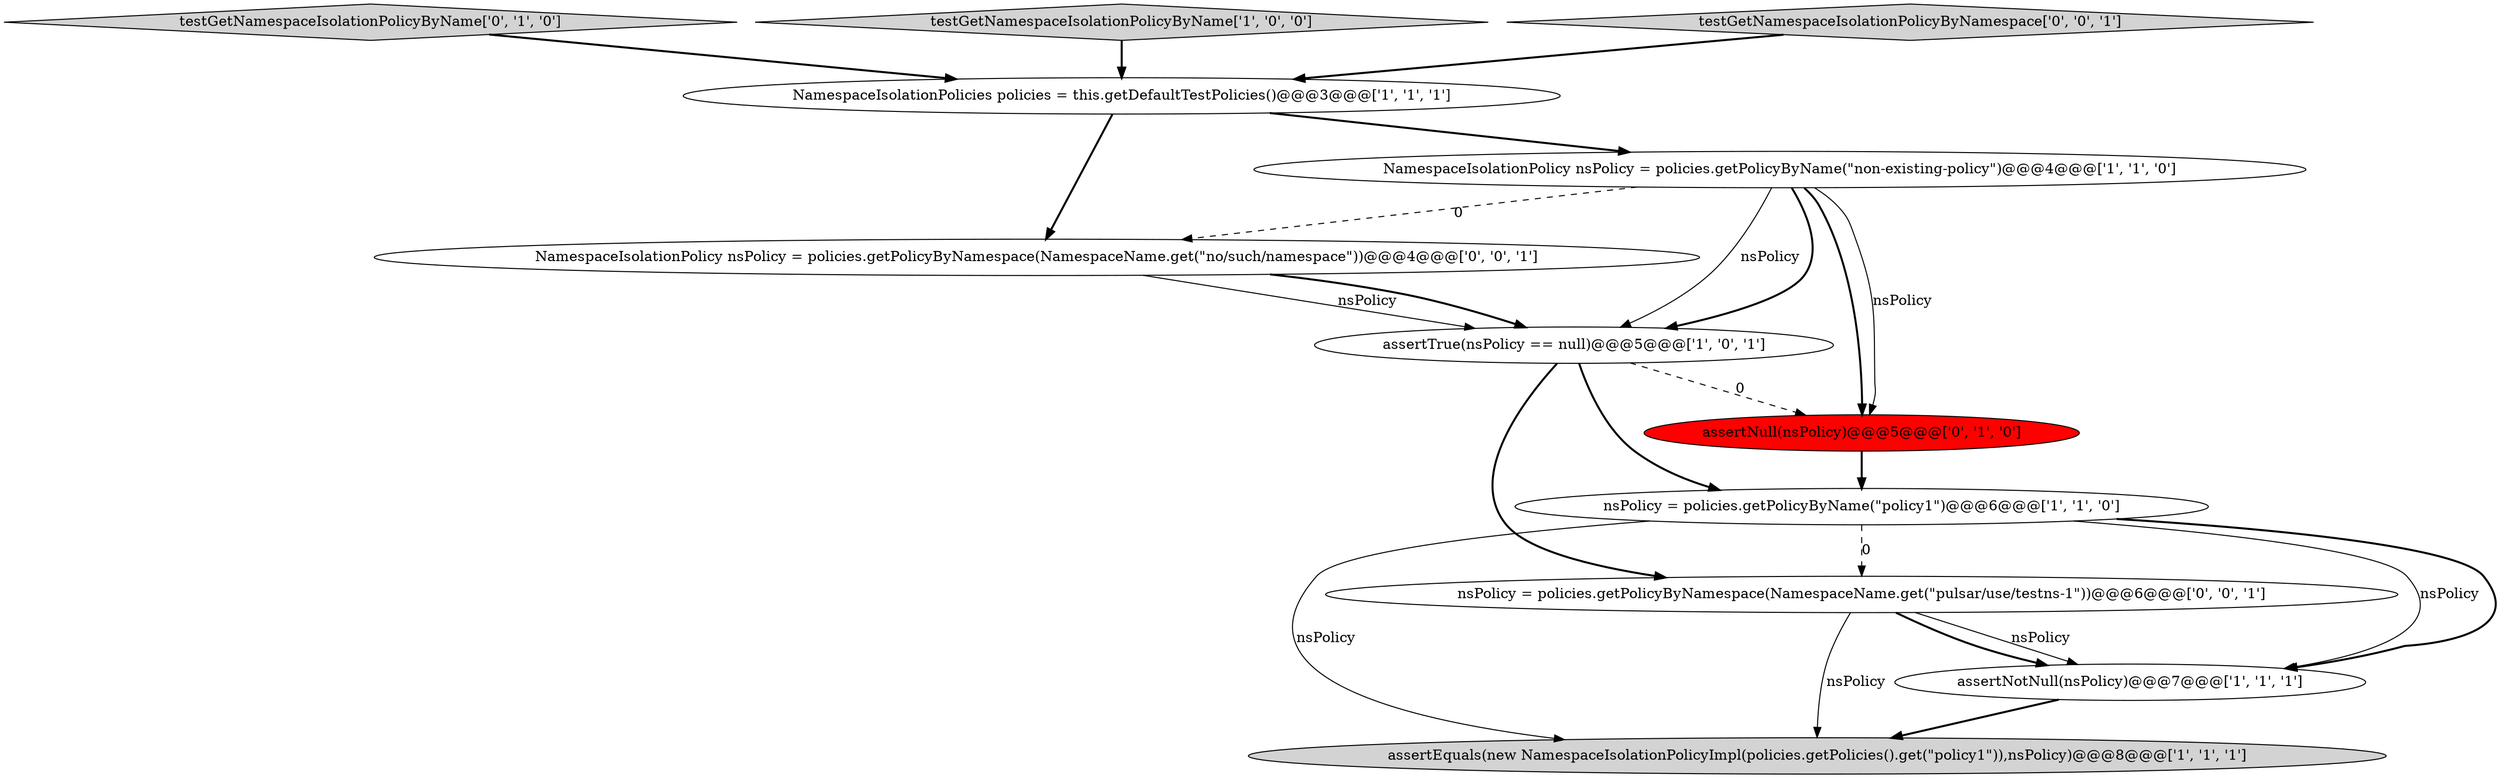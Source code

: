 digraph {
7 [style = filled, label = "testGetNamespaceIsolationPolicyByName['0', '1', '0']", fillcolor = lightgray, shape = diamond image = "AAA0AAABBB2BBB"];
2 [style = filled, label = "assertNotNull(nsPolicy)@@@7@@@['1', '1', '1']", fillcolor = white, shape = ellipse image = "AAA0AAABBB1BBB"];
6 [style = filled, label = "testGetNamespaceIsolationPolicyByName['1', '0', '0']", fillcolor = lightgray, shape = diamond image = "AAA0AAABBB1BBB"];
8 [style = filled, label = "assertNull(nsPolicy)@@@5@@@['0', '1', '0']", fillcolor = red, shape = ellipse image = "AAA1AAABBB2BBB"];
9 [style = filled, label = "testGetNamespaceIsolationPolicyByNamespace['0', '0', '1']", fillcolor = lightgray, shape = diamond image = "AAA0AAABBB3BBB"];
10 [style = filled, label = "NamespaceIsolationPolicy nsPolicy = policies.getPolicyByNamespace(NamespaceName.get(\"no/such/namespace\"))@@@4@@@['0', '0', '1']", fillcolor = white, shape = ellipse image = "AAA0AAABBB3BBB"];
11 [style = filled, label = "nsPolicy = policies.getPolicyByNamespace(NamespaceName.get(\"pulsar/use/testns-1\"))@@@6@@@['0', '0', '1']", fillcolor = white, shape = ellipse image = "AAA0AAABBB3BBB"];
5 [style = filled, label = "NamespaceIsolationPolicies policies = this.getDefaultTestPolicies()@@@3@@@['1', '1', '1']", fillcolor = white, shape = ellipse image = "AAA0AAABBB1BBB"];
4 [style = filled, label = "assertTrue(nsPolicy == null)@@@5@@@['1', '0', '1']", fillcolor = white, shape = ellipse image = "AAA0AAABBB1BBB"];
0 [style = filled, label = "NamespaceIsolationPolicy nsPolicy = policies.getPolicyByName(\"non-existing-policy\")@@@4@@@['1', '1', '0']", fillcolor = white, shape = ellipse image = "AAA0AAABBB1BBB"];
3 [style = filled, label = "assertEquals(new NamespaceIsolationPolicyImpl(policies.getPolicies().get(\"policy1\")),nsPolicy)@@@8@@@['1', '1', '1']", fillcolor = lightgray, shape = ellipse image = "AAA0AAABBB1BBB"];
1 [style = filled, label = "nsPolicy = policies.getPolicyByName(\"policy1\")@@@6@@@['1', '1', '0']", fillcolor = white, shape = ellipse image = "AAA0AAABBB1BBB"];
5->10 [style = bold, label=""];
10->4 [style = solid, label="nsPolicy"];
2->3 [style = bold, label=""];
1->3 [style = solid, label="nsPolicy"];
11->2 [style = solid, label="nsPolicy"];
11->2 [style = bold, label=""];
0->10 [style = dashed, label="0"];
8->1 [style = bold, label=""];
1->2 [style = solid, label="nsPolicy"];
6->5 [style = bold, label=""];
7->5 [style = bold, label=""];
0->4 [style = solid, label="nsPolicy"];
5->0 [style = bold, label=""];
0->4 [style = bold, label=""];
1->11 [style = dashed, label="0"];
0->8 [style = bold, label=""];
4->8 [style = dashed, label="0"];
10->4 [style = bold, label=""];
9->5 [style = bold, label=""];
0->8 [style = solid, label="nsPolicy"];
1->2 [style = bold, label=""];
4->1 [style = bold, label=""];
4->11 [style = bold, label=""];
11->3 [style = solid, label="nsPolicy"];
}
